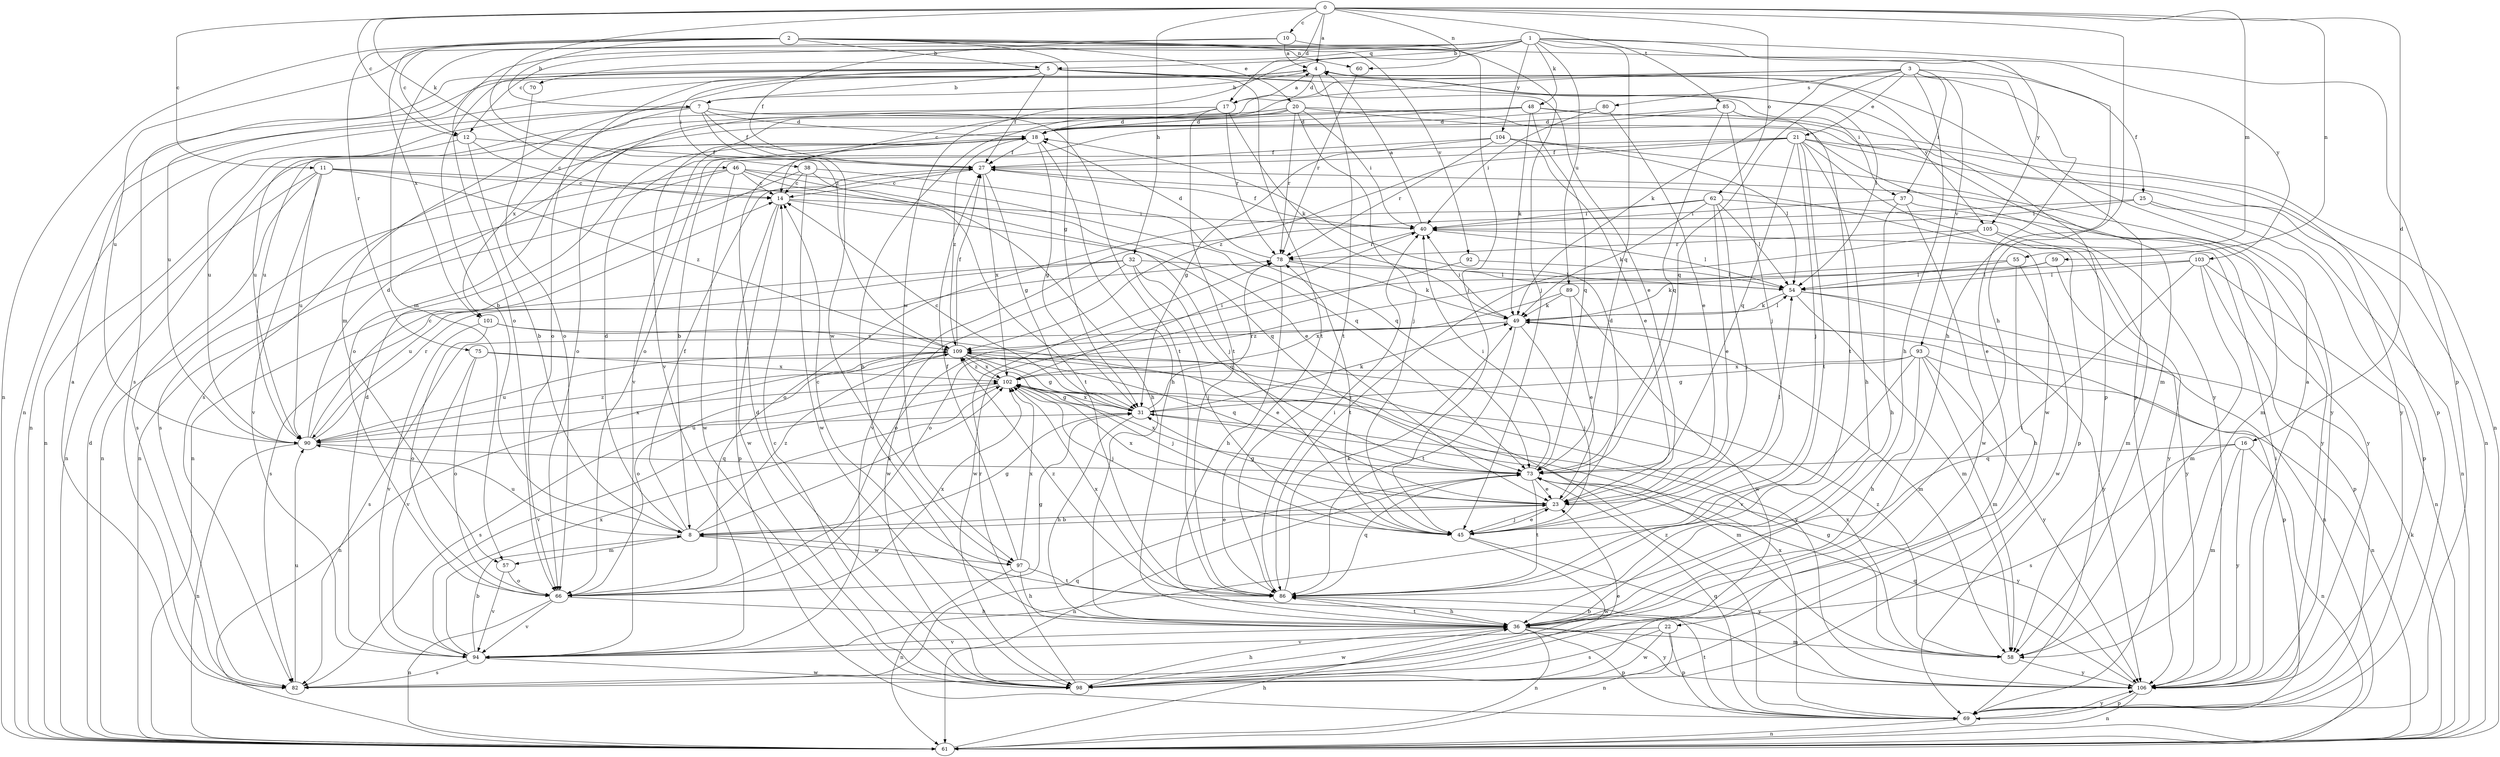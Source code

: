 strict digraph  {
0;
1;
2;
3;
4;
5;
7;
8;
10;
11;
12;
14;
16;
17;
18;
20;
21;
22;
23;
25;
27;
31;
32;
36;
37;
38;
40;
45;
46;
48;
49;
54;
55;
57;
58;
59;
60;
61;
62;
66;
69;
70;
73;
75;
78;
80;
82;
85;
86;
89;
90;
92;
93;
94;
97;
98;
101;
102;
103;
104;
105;
106;
109;
0 -> 4  [label=a];
0 -> 10  [label=c];
0 -> 11  [label=c];
0 -> 12  [label=c];
0 -> 16  [label=d];
0 -> 17  [label=d];
0 -> 32  [label=h];
0 -> 36  [label=h];
0 -> 46  [label=k];
0 -> 55  [label=m];
0 -> 59  [label=n];
0 -> 60  [label=n];
0 -> 62  [label=o];
0 -> 85  [label=t];
0 -> 109  [label=z];
1 -> 5  [label=b];
1 -> 12  [label=c];
1 -> 36  [label=h];
1 -> 48  [label=k];
1 -> 57  [label=m];
1 -> 66  [label=o];
1 -> 69  [label=p];
1 -> 70  [label=q];
1 -> 73  [label=q];
1 -> 89  [label=u];
1 -> 97  [label=w];
1 -> 103  [label=y];
1 -> 104  [label=y];
2 -> 5  [label=b];
2 -> 7  [label=b];
2 -> 12  [label=c];
2 -> 20  [label=e];
2 -> 31  [label=g];
2 -> 45  [label=j];
2 -> 60  [label=n];
2 -> 61  [label=n];
2 -> 75  [label=r];
2 -> 92  [label=v];
2 -> 101  [label=x];
2 -> 105  [label=y];
3 -> 14  [label=c];
3 -> 21  [label=e];
3 -> 22  [label=e];
3 -> 25  [label=f];
3 -> 36  [label=h];
3 -> 37  [label=i];
3 -> 49  [label=k];
3 -> 73  [label=q];
3 -> 80  [label=s];
3 -> 93  [label=v];
3 -> 94  [label=v];
4 -> 7  [label=b];
4 -> 17  [label=d];
4 -> 54  [label=l];
4 -> 57  [label=m];
4 -> 61  [label=n];
4 -> 69  [label=p];
4 -> 86  [label=t];
5 -> 7  [label=b];
5 -> 8  [label=b];
5 -> 23  [label=e];
5 -> 27  [label=f];
5 -> 37  [label=i];
5 -> 38  [label=i];
5 -> 66  [label=o];
5 -> 69  [label=p];
5 -> 82  [label=s];
5 -> 86  [label=t];
5 -> 90  [label=u];
5 -> 105  [label=y];
7 -> 18  [label=d];
7 -> 27  [label=f];
7 -> 61  [label=n];
7 -> 86  [label=t];
7 -> 90  [label=u];
7 -> 97  [label=w];
7 -> 101  [label=x];
8 -> 18  [label=d];
8 -> 23  [label=e];
8 -> 27  [label=f];
8 -> 31  [label=g];
8 -> 57  [label=m];
8 -> 90  [label=u];
8 -> 97  [label=w];
8 -> 102  [label=x];
8 -> 109  [label=z];
10 -> 4  [label=a];
10 -> 27  [label=f];
10 -> 45  [label=j];
10 -> 90  [label=u];
11 -> 14  [label=c];
11 -> 23  [label=e];
11 -> 61  [label=n];
11 -> 82  [label=s];
11 -> 90  [label=u];
11 -> 94  [label=v];
11 -> 109  [label=z];
12 -> 8  [label=b];
12 -> 14  [label=c];
12 -> 27  [label=f];
12 -> 61  [label=n];
14 -> 40  [label=i];
14 -> 69  [label=p];
14 -> 73  [label=q];
14 -> 98  [label=w];
16 -> 58  [label=m];
16 -> 61  [label=n];
16 -> 73  [label=q];
16 -> 82  [label=s];
16 -> 106  [label=y];
17 -> 4  [label=a];
17 -> 18  [label=d];
17 -> 49  [label=k];
17 -> 66  [label=o];
17 -> 78  [label=r];
17 -> 86  [label=t];
17 -> 90  [label=u];
18 -> 27  [label=f];
18 -> 31  [label=g];
18 -> 36  [label=h];
18 -> 109  [label=z];
20 -> 18  [label=d];
20 -> 36  [label=h];
20 -> 40  [label=i];
20 -> 45  [label=j];
20 -> 58  [label=m];
20 -> 66  [label=o];
20 -> 78  [label=r];
20 -> 90  [label=u];
20 -> 106  [label=y];
21 -> 8  [label=b];
21 -> 27  [label=f];
21 -> 36  [label=h];
21 -> 45  [label=j];
21 -> 61  [label=n];
21 -> 73  [label=q];
21 -> 86  [label=t];
21 -> 98  [label=w];
21 -> 106  [label=y];
21 -> 109  [label=z];
22 -> 61  [label=n];
22 -> 69  [label=p];
22 -> 82  [label=s];
22 -> 94  [label=v];
22 -> 98  [label=w];
23 -> 8  [label=b];
23 -> 18  [label=d];
23 -> 31  [label=g];
23 -> 45  [label=j];
23 -> 54  [label=l];
23 -> 102  [label=x];
25 -> 40  [label=i];
25 -> 61  [label=n];
25 -> 69  [label=p];
25 -> 94  [label=v];
27 -> 14  [label=c];
27 -> 31  [label=g];
27 -> 58  [label=m];
27 -> 61  [label=n];
27 -> 69  [label=p];
27 -> 102  [label=x];
31 -> 14  [label=c];
31 -> 36  [label=h];
31 -> 49  [label=k];
31 -> 58  [label=m];
31 -> 78  [label=r];
31 -> 90  [label=u];
31 -> 102  [label=x];
32 -> 45  [label=j];
32 -> 54  [label=l];
32 -> 73  [label=q];
32 -> 82  [label=s];
32 -> 90  [label=u];
32 -> 98  [label=w];
36 -> 58  [label=m];
36 -> 61  [label=n];
36 -> 69  [label=p];
36 -> 86  [label=t];
36 -> 94  [label=v];
36 -> 98  [label=w];
36 -> 106  [label=y];
37 -> 36  [label=h];
37 -> 40  [label=i];
37 -> 98  [label=w];
37 -> 106  [label=y];
38 -> 14  [label=c];
38 -> 36  [label=h];
38 -> 61  [label=n];
38 -> 73  [label=q];
38 -> 98  [label=w];
40 -> 4  [label=a];
40 -> 27  [label=f];
40 -> 54  [label=l];
40 -> 78  [label=r];
45 -> 23  [label=e];
45 -> 78  [label=r];
45 -> 98  [label=w];
45 -> 106  [label=y];
46 -> 14  [label=c];
46 -> 45  [label=j];
46 -> 61  [label=n];
46 -> 73  [label=q];
46 -> 82  [label=s];
46 -> 86  [label=t];
46 -> 98  [label=w];
48 -> 18  [label=d];
48 -> 49  [label=k];
48 -> 61  [label=n];
48 -> 69  [label=p];
48 -> 73  [label=q];
48 -> 82  [label=s];
48 -> 94  [label=v];
49 -> 40  [label=i];
49 -> 45  [label=j];
49 -> 54  [label=l];
49 -> 58  [label=m];
49 -> 69  [label=p];
49 -> 82  [label=s];
49 -> 86  [label=t];
49 -> 109  [label=z];
54 -> 49  [label=k];
54 -> 58  [label=m];
54 -> 61  [label=n];
54 -> 106  [label=y];
55 -> 36  [label=h];
55 -> 54  [label=l];
55 -> 66  [label=o];
55 -> 98  [label=w];
57 -> 66  [label=o];
57 -> 94  [label=v];
58 -> 31  [label=g];
58 -> 102  [label=x];
58 -> 106  [label=y];
58 -> 109  [label=z];
59 -> 49  [label=k];
59 -> 54  [label=l];
59 -> 106  [label=y];
60 -> 78  [label=r];
61 -> 18  [label=d];
61 -> 36  [label=h];
61 -> 49  [label=k];
62 -> 23  [label=e];
62 -> 40  [label=i];
62 -> 45  [label=j];
62 -> 49  [label=k];
62 -> 54  [label=l];
62 -> 66  [label=o];
62 -> 106  [label=y];
66 -> 31  [label=g];
66 -> 36  [label=h];
66 -> 61  [label=n];
66 -> 94  [label=v];
66 -> 102  [label=x];
69 -> 61  [label=n];
69 -> 73  [label=q];
69 -> 86  [label=t];
69 -> 102  [label=x];
69 -> 106  [label=y];
69 -> 109  [label=z];
70 -> 66  [label=o];
73 -> 23  [label=e];
73 -> 40  [label=i];
73 -> 61  [label=n];
73 -> 86  [label=t];
73 -> 102  [label=x];
73 -> 106  [label=y];
75 -> 66  [label=o];
75 -> 94  [label=v];
75 -> 102  [label=x];
75 -> 106  [label=y];
78 -> 18  [label=d];
78 -> 36  [label=h];
78 -> 49  [label=k];
78 -> 54  [label=l];
80 -> 18  [label=d];
80 -> 23  [label=e];
80 -> 40  [label=i];
82 -> 4  [label=a];
82 -> 73  [label=q];
82 -> 90  [label=u];
85 -> 18  [label=d];
85 -> 45  [label=j];
85 -> 66  [label=o];
85 -> 73  [label=q];
85 -> 86  [label=t];
86 -> 36  [label=h];
86 -> 40  [label=i];
86 -> 49  [label=k];
86 -> 73  [label=q];
86 -> 102  [label=x];
86 -> 109  [label=z];
89 -> 23  [label=e];
89 -> 49  [label=k];
89 -> 98  [label=w];
89 -> 102  [label=x];
90 -> 14  [label=c];
90 -> 18  [label=d];
90 -> 61  [label=n];
90 -> 73  [label=q];
90 -> 78  [label=r];
90 -> 102  [label=x];
90 -> 109  [label=z];
92 -> 54  [label=l];
92 -> 98  [label=w];
93 -> 31  [label=g];
93 -> 36  [label=h];
93 -> 58  [label=m];
93 -> 61  [label=n];
93 -> 94  [label=v];
93 -> 102  [label=x];
93 -> 106  [label=y];
94 -> 8  [label=b];
94 -> 18  [label=d];
94 -> 82  [label=s];
94 -> 98  [label=w];
94 -> 102  [label=x];
97 -> 14  [label=c];
97 -> 27  [label=f];
97 -> 36  [label=h];
97 -> 61  [label=n];
97 -> 86  [label=t];
97 -> 102  [label=x];
98 -> 14  [label=c];
98 -> 18  [label=d];
98 -> 23  [label=e];
98 -> 36  [label=h];
98 -> 78  [label=r];
101 -> 23  [label=e];
101 -> 66  [label=o];
101 -> 94  [label=v];
101 -> 109  [label=z];
102 -> 31  [label=g];
102 -> 40  [label=i];
102 -> 45  [label=j];
102 -> 82  [label=s];
102 -> 94  [label=v];
102 -> 109  [label=z];
103 -> 54  [label=l];
103 -> 58  [label=m];
103 -> 61  [label=n];
103 -> 66  [label=o];
103 -> 69  [label=p];
103 -> 86  [label=t];
104 -> 23  [label=e];
104 -> 27  [label=f];
104 -> 31  [label=g];
104 -> 54  [label=l];
104 -> 78  [label=r];
104 -> 106  [label=y];
105 -> 58  [label=m];
105 -> 78  [label=r];
105 -> 86  [label=t];
105 -> 106  [label=y];
106 -> 4  [label=a];
106 -> 8  [label=b];
106 -> 40  [label=i];
106 -> 61  [label=n];
106 -> 69  [label=p];
106 -> 73  [label=q];
109 -> 27  [label=f];
109 -> 31  [label=g];
109 -> 45  [label=j];
109 -> 61  [label=n];
109 -> 66  [label=o];
109 -> 73  [label=q];
109 -> 90  [label=u];
109 -> 102  [label=x];
}
